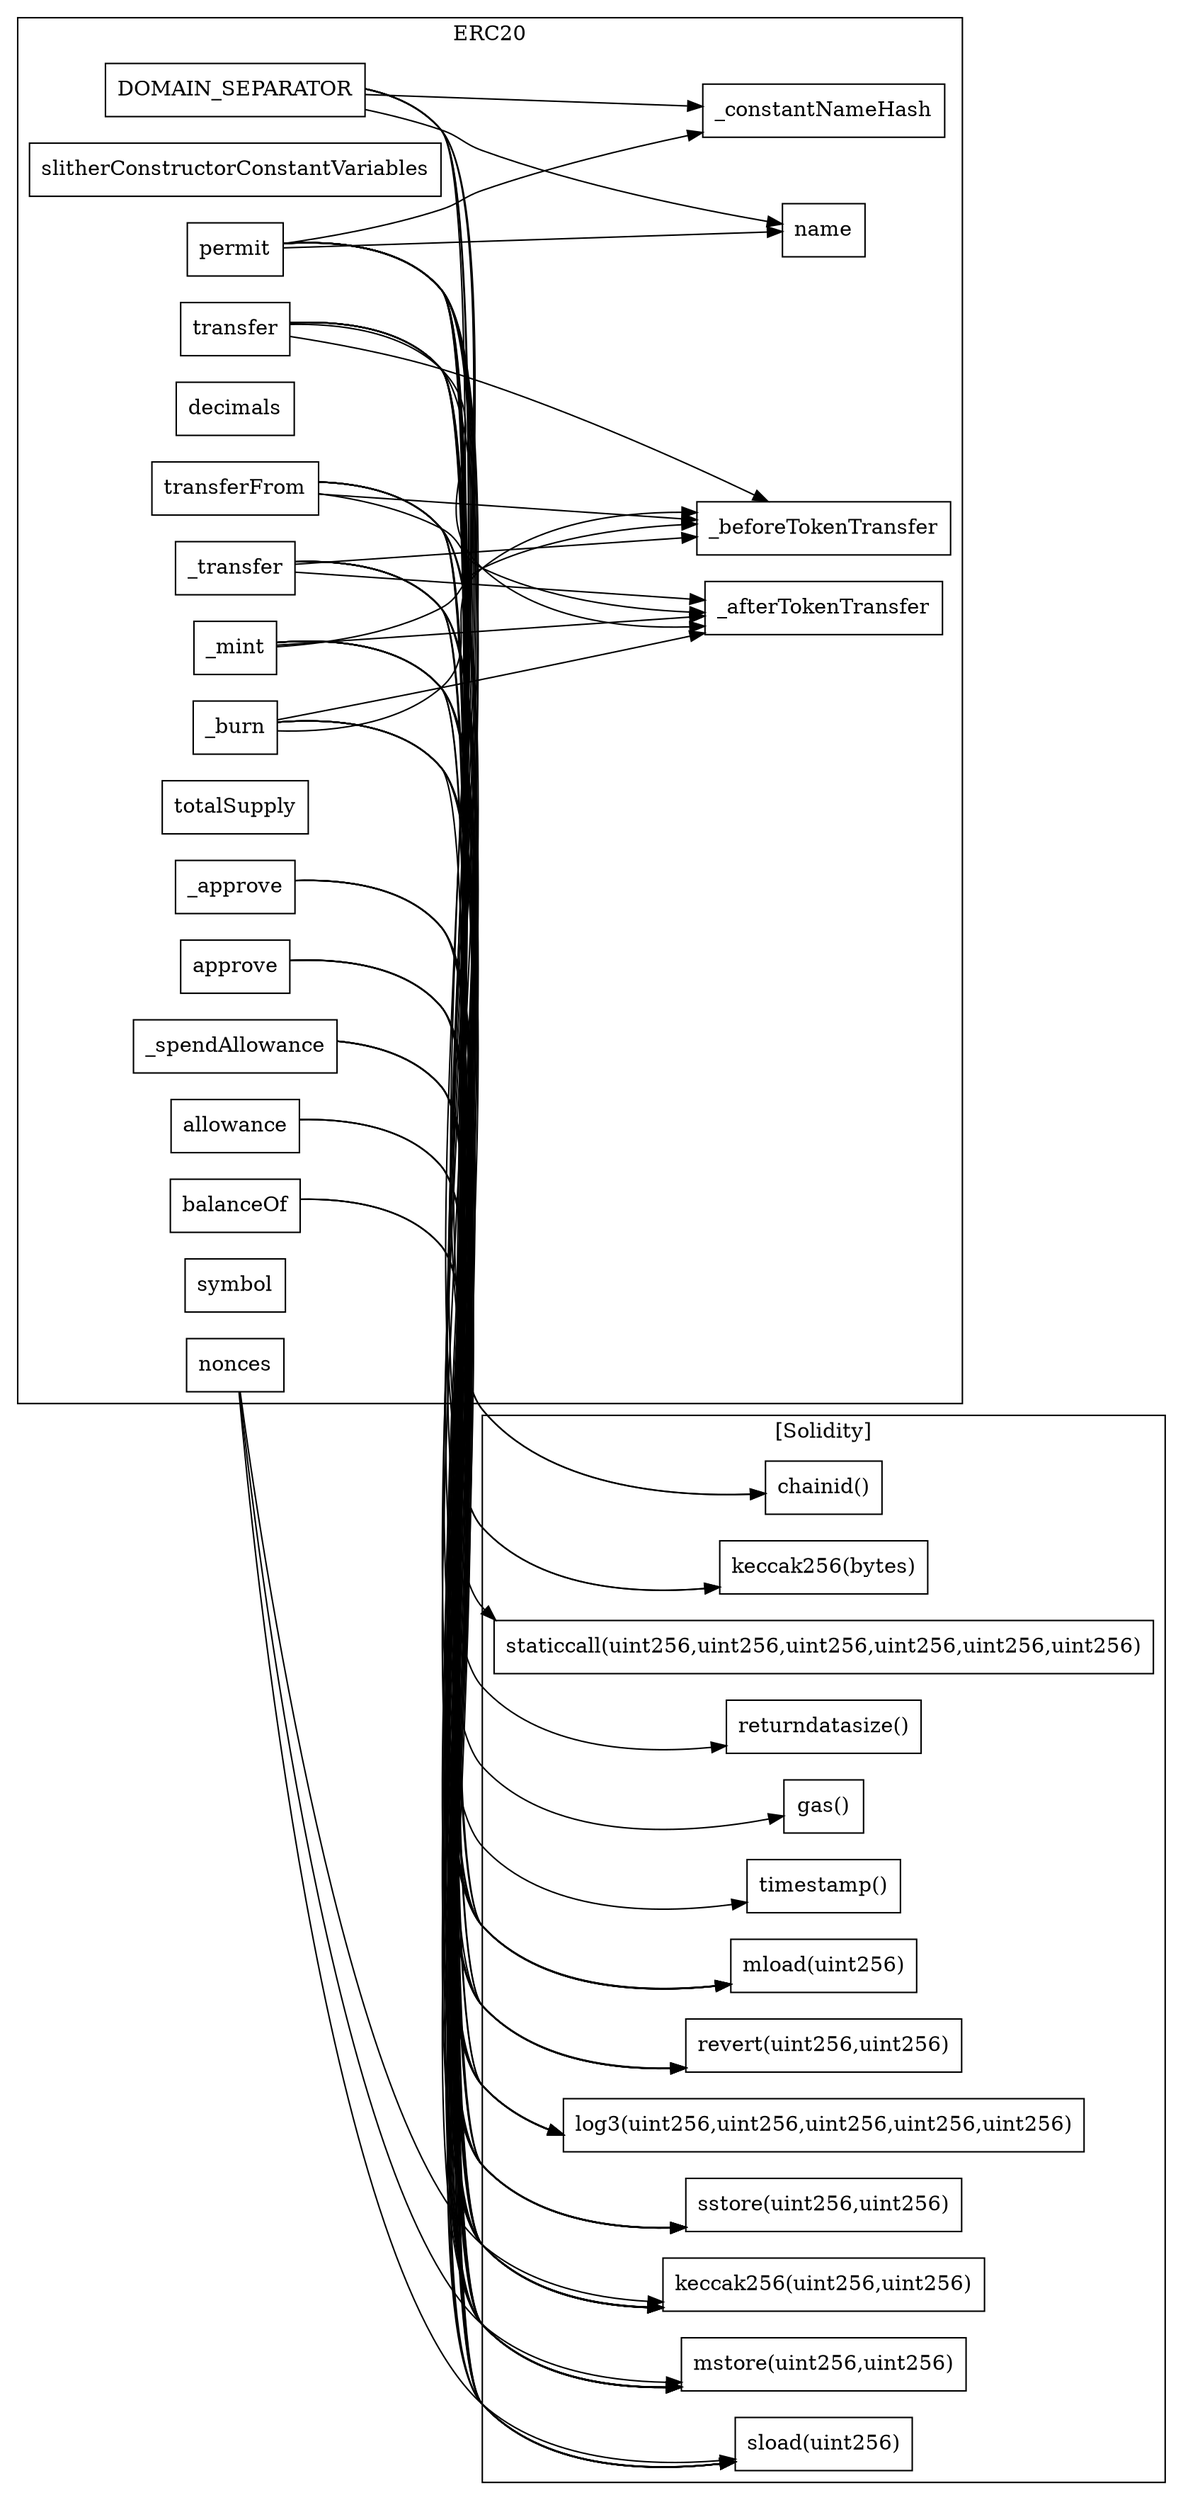 strict digraph {
rankdir="LR"
node [shape=box]
subgraph cluster_418_ERC20 {
label = "ERC20"
"418_permit" [label="permit"]
"418_slitherConstructorConstantVariables" [label="slitherConstructorConstantVariables"]
"418_approve" [label="approve"]
"418_transfer" [label="transfer"]
"418_decimals" [label="decimals"]
"418_allowance" [label="allowance"]
"418__afterTokenTransfer" [label="_afterTokenTransfer"]
"418__spendAllowance" [label="_spendAllowance"]
"418_balanceOf" [label="balanceOf"]
"418_transferFrom" [label="transferFrom"]
"418_totalSupply" [label="totalSupply"]
"418__transfer" [label="_transfer"]
"418__beforeTokenTransfer" [label="_beforeTokenTransfer"]
"418_name" [label="name"]
"418_nonces" [label="nonces"]
"418__approve" [label="_approve"]
"418_DOMAIN_SEPARATOR" [label="DOMAIN_SEPARATOR"]
"418__mint" [label="_mint"]
"418_symbol" [label="symbol"]
"418__constantNameHash" [label="_constantNameHash"]
"418__burn" [label="_burn"]
"418_permit" -> "418_name"
"418_DOMAIN_SEPARATOR" -> "418_name"
"418_transferFrom" -> "418__beforeTokenTransfer"
"418_transferFrom" -> "418__afterTokenTransfer"
"418__burn" -> "418__beforeTokenTransfer"
"418__burn" -> "418__afterTokenTransfer"
"418__transfer" -> "418__beforeTokenTransfer"
"418_transfer" -> "418__beforeTokenTransfer"
"418__transfer" -> "418__afterTokenTransfer"
"418_transfer" -> "418__afterTokenTransfer"
"418__mint" -> "418__beforeTokenTransfer"
"418__mint" -> "418__afterTokenTransfer"
"418_DOMAIN_SEPARATOR" -> "418__constantNameHash"
"418_permit" -> "418__constantNameHash"
}subgraph cluster_solidity {
label = "[Solidity]"
"sstore(uint256,uint256)" 
"revert(uint256,uint256)" 
"mload(uint256)" 
"staticcall(uint256,uint256,uint256,uint256,uint256,uint256)" 
"mstore(uint256,uint256)" 
"returndatasize()" 
"sload(uint256)" 
"gas()" 
"keccak256(uint256,uint256)" 
"chainid()" 
"keccak256(bytes)" 
"timestamp()" 
"log3(uint256,uint256,uint256,uint256,uint256)" 
"418_transferFrom" -> "keccak256(uint256,uint256)"
"418__transfer" -> "sstore(uint256,uint256)"
"418_DOMAIN_SEPARATOR" -> "mload(uint256)"
"418_balanceOf" -> "mstore(uint256,uint256)"
"418__burn" -> "mstore(uint256,uint256)"
"418_permit" -> "returndatasize()"
"418__transfer" -> "mstore(uint256,uint256)"
"418_transferFrom" -> "revert(uint256,uint256)"
"418_DOMAIN_SEPARATOR" -> "chainid()"
"418_transferFrom" -> "sstore(uint256,uint256)"
"418_balanceOf" -> "keccak256(uint256,uint256)"
"418__transfer" -> "sload(uint256)"
"418_transferFrom" -> "sload(uint256)"
"418__transfer" -> "revert(uint256,uint256)"
"418_allowance" -> "mstore(uint256,uint256)"
"418_permit" -> "chainid()"
"418_transfer" -> "log3(uint256,uint256,uint256,uint256,uint256)"
"418_transferFrom" -> "mstore(uint256,uint256)"
"418_approve" -> "mstore(uint256,uint256)"
"418_permit" -> "sload(uint256)"
"418_transfer" -> "sstore(uint256,uint256)"
"418_permit" -> "gas()"
"418_permit" -> "mload(uint256)"
"418__mint" -> "sload(uint256)"
"418_permit" -> "log3(uint256,uint256,uint256,uint256,uint256)"
"418__mint" -> "log3(uint256,uint256,uint256,uint256,uint256)"
"418_transfer" -> "keccak256(uint256,uint256)"
"418__approve" -> "sstore(uint256,uint256)"
"418_DOMAIN_SEPARATOR" -> "keccak256(bytes)"
"418__approve" -> "mload(uint256)"
"418_permit" -> "sstore(uint256,uint256)"
"418__mint" -> "revert(uint256,uint256)"
"418_allowance" -> "keccak256(uint256,uint256)"
"418_transferFrom" -> "mload(uint256)"
"418_allowance" -> "sload(uint256)"
"418_nonces" -> "sload(uint256)"
"418__burn" -> "revert(uint256,uint256)"
"418_approve" -> "log3(uint256,uint256,uint256,uint256,uint256)"
"418_approve" -> "sstore(uint256,uint256)"
"418__burn" -> "keccak256(uint256,uint256)"
"418__approve" -> "log3(uint256,uint256,uint256,uint256,uint256)"
"418_permit" -> "keccak256(bytes)"
"418__spendAllowance" -> "keccak256(uint256,uint256)"
"418_permit" -> "timestamp()"
"418_transfer" -> "mload(uint256)"
"418_permit" -> "revert(uint256,uint256)"
"418__transfer" -> "log3(uint256,uint256,uint256,uint256,uint256)"
"418__spendAllowance" -> "sload(uint256)"
"418__spendAllowance" -> "revert(uint256,uint256)"
"418__spendAllowance" -> "sstore(uint256,uint256)"
"418__approve" -> "mstore(uint256,uint256)"
"418__mint" -> "keccak256(uint256,uint256)"
"418__transfer" -> "mload(uint256)"
"418_DOMAIN_SEPARATOR" -> "mstore(uint256,uint256)"
"418_permit" -> "mstore(uint256,uint256)"
"418__burn" -> "sstore(uint256,uint256)"
"418__transfer" -> "keccak256(uint256,uint256)"
"418_nonces" -> "mstore(uint256,uint256)"
"418_nonces" -> "keccak256(uint256,uint256)"
"418__mint" -> "sstore(uint256,uint256)"
"418_permit" -> "keccak256(uint256,uint256)"
"418__burn" -> "sload(uint256)"
"418__spendAllowance" -> "mstore(uint256,uint256)"
"418__burn" -> "log3(uint256,uint256,uint256,uint256,uint256)"
"418__approve" -> "keccak256(uint256,uint256)"
"418_balanceOf" -> "sload(uint256)"
"418_transfer" -> "revert(uint256,uint256)"
"418__mint" -> "mstore(uint256,uint256)"
"418_DOMAIN_SEPARATOR" -> "keccak256(uint256,uint256)"
"418_approve" -> "mload(uint256)"
"418_transferFrom" -> "log3(uint256,uint256,uint256,uint256,uint256)"
"418__mint" -> "mload(uint256)"
"418_transfer" -> "mstore(uint256,uint256)"
"418_transfer" -> "sload(uint256)"
"418_permit" -> "staticcall(uint256,uint256,uint256,uint256,uint256,uint256)"
"418_approve" -> "keccak256(uint256,uint256)"
}
}